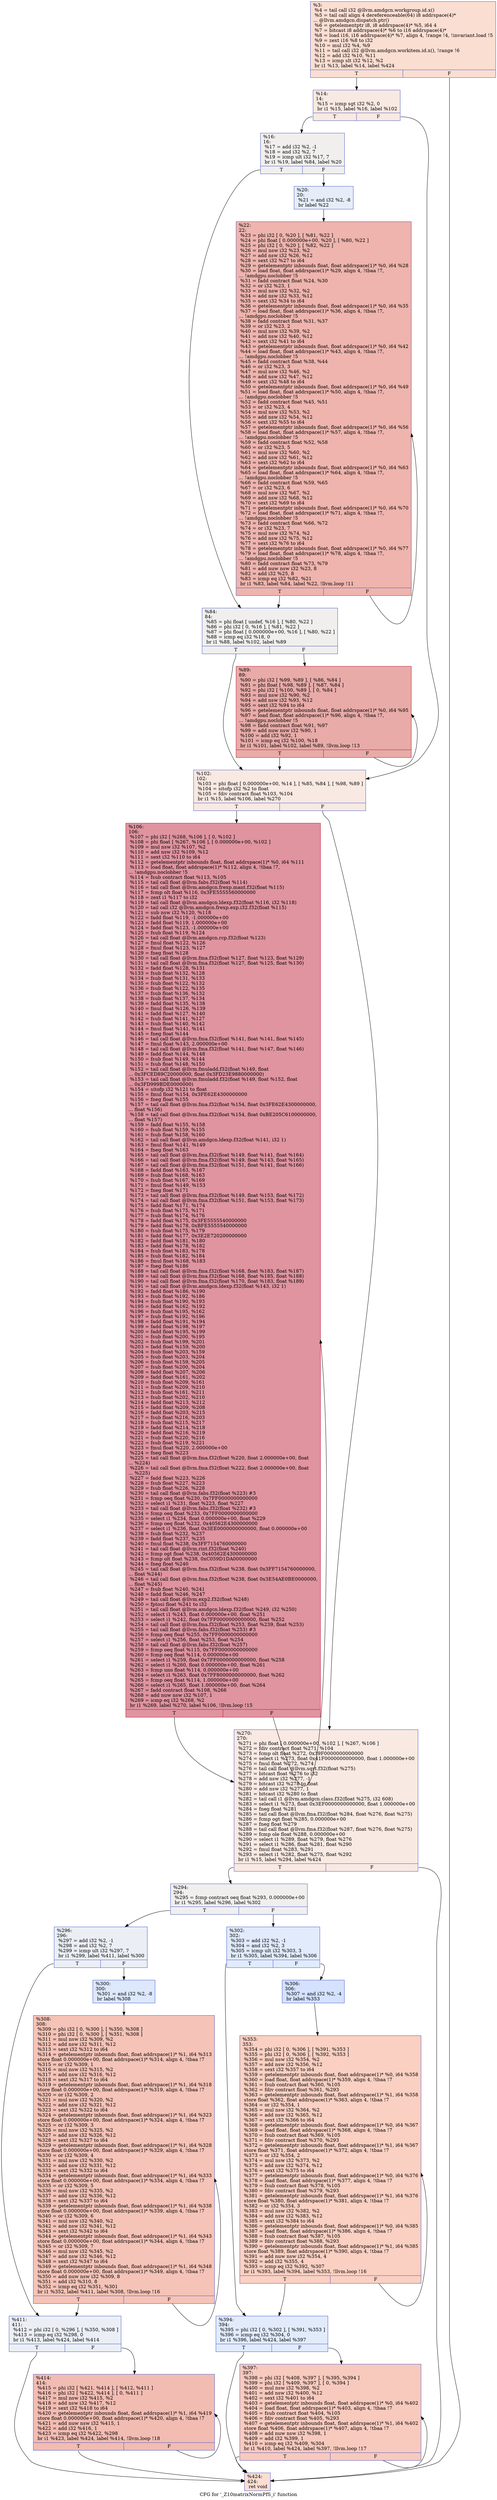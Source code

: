 digraph "CFG for '_Z10matrixNormPfS_i' function" {
	label="CFG for '_Z10matrixNormPfS_i' function";

	Node0x58b8400 [shape=record,color="#3d50c3ff", style=filled, fillcolor="#f7b59970",label="{%3:\l  %4 = tail call i32 @llvm.amdgcn.workgroup.id.x()\l  %5 = tail call align 4 dereferenceable(64) i8 addrspace(4)*\l... @llvm.amdgcn.dispatch.ptr()\l  %6 = getelementptr i8, i8 addrspace(4)* %5, i64 4\l  %7 = bitcast i8 addrspace(4)* %6 to i16 addrspace(4)*\l  %8 = load i16, i16 addrspace(4)* %7, align 4, !range !4, !invariant.load !5\l  %9 = zext i16 %8 to i32\l  %10 = mul i32 %4, %9\l  %11 = tail call i32 @llvm.amdgcn.workitem.id.x(), !range !6\l  %12 = add i32 %10, %11\l  %13 = icmp slt i32 %12, %2\l  br i1 %13, label %14, label %424\l|{<s0>T|<s1>F}}"];
	Node0x58b8400:s0 -> Node0x58ba300;
	Node0x58b8400:s1 -> Node0x58ba390;
	Node0x58ba300 [shape=record,color="#3d50c3ff", style=filled, fillcolor="#efcebd70",label="{%14:\l14:                                               \l  %15 = icmp sgt i32 %2, 0\l  br i1 %15, label %16, label %102\l|{<s0>T|<s1>F}}"];
	Node0x58ba300:s0 -> Node0x58ba560;
	Node0x58ba300:s1 -> Node0x58ba5b0;
	Node0x58ba560 [shape=record,color="#3d50c3ff", style=filled, fillcolor="#e0dbd870",label="{%16:\l16:                                               \l  %17 = add i32 %2, -1\l  %18 = and i32 %2, 7\l  %19 = icmp ult i32 %17, 7\l  br i1 %19, label %84, label %20\l|{<s0>T|<s1>F}}"];
	Node0x58ba560:s0 -> Node0x58ba9b0;
	Node0x58ba560:s1 -> Node0x58baa00;
	Node0x58baa00 [shape=record,color="#3d50c3ff", style=filled, fillcolor="#c7d7f070",label="{%20:\l20:                                               \l  %21 = and i32 %2, -8\l  br label %22\l}"];
	Node0x58baa00 -> Node0x58babd0;
	Node0x58babd0 [shape=record,color="#3d50c3ff", style=filled, fillcolor="#d8564670",label="{%22:\l22:                                               \l  %23 = phi i32 [ 0, %20 ], [ %81, %22 ]\l  %24 = phi float [ 0.000000e+00, %20 ], [ %80, %22 ]\l  %25 = phi i32 [ 0, %20 ], [ %82, %22 ]\l  %26 = mul nsw i32 %23, %2\l  %27 = add nsw i32 %26, %12\l  %28 = sext i32 %27 to i64\l  %29 = getelementptr inbounds float, float addrspace(1)* %0, i64 %28\l  %30 = load float, float addrspace(1)* %29, align 4, !tbaa !7,\l... !amdgpu.noclobber !5\l  %31 = fadd contract float %24, %30\l  %32 = or i32 %23, 1\l  %33 = mul nsw i32 %32, %2\l  %34 = add nsw i32 %33, %12\l  %35 = sext i32 %34 to i64\l  %36 = getelementptr inbounds float, float addrspace(1)* %0, i64 %35\l  %37 = load float, float addrspace(1)* %36, align 4, !tbaa !7,\l... !amdgpu.noclobber !5\l  %38 = fadd contract float %31, %37\l  %39 = or i32 %23, 2\l  %40 = mul nsw i32 %39, %2\l  %41 = add nsw i32 %40, %12\l  %42 = sext i32 %41 to i64\l  %43 = getelementptr inbounds float, float addrspace(1)* %0, i64 %42\l  %44 = load float, float addrspace(1)* %43, align 4, !tbaa !7,\l... !amdgpu.noclobber !5\l  %45 = fadd contract float %38, %44\l  %46 = or i32 %23, 3\l  %47 = mul nsw i32 %46, %2\l  %48 = add nsw i32 %47, %12\l  %49 = sext i32 %48 to i64\l  %50 = getelementptr inbounds float, float addrspace(1)* %0, i64 %49\l  %51 = load float, float addrspace(1)* %50, align 4, !tbaa !7,\l... !amdgpu.noclobber !5\l  %52 = fadd contract float %45, %51\l  %53 = or i32 %23, 4\l  %54 = mul nsw i32 %53, %2\l  %55 = add nsw i32 %54, %12\l  %56 = sext i32 %55 to i64\l  %57 = getelementptr inbounds float, float addrspace(1)* %0, i64 %56\l  %58 = load float, float addrspace(1)* %57, align 4, !tbaa !7,\l... !amdgpu.noclobber !5\l  %59 = fadd contract float %52, %58\l  %60 = or i32 %23, 5\l  %61 = mul nsw i32 %60, %2\l  %62 = add nsw i32 %61, %12\l  %63 = sext i32 %62 to i64\l  %64 = getelementptr inbounds float, float addrspace(1)* %0, i64 %63\l  %65 = load float, float addrspace(1)* %64, align 4, !tbaa !7,\l... !amdgpu.noclobber !5\l  %66 = fadd contract float %59, %65\l  %67 = or i32 %23, 6\l  %68 = mul nsw i32 %67, %2\l  %69 = add nsw i32 %68, %12\l  %70 = sext i32 %69 to i64\l  %71 = getelementptr inbounds float, float addrspace(1)* %0, i64 %70\l  %72 = load float, float addrspace(1)* %71, align 4, !tbaa !7,\l... !amdgpu.noclobber !5\l  %73 = fadd contract float %66, %72\l  %74 = or i32 %23, 7\l  %75 = mul nsw i32 %74, %2\l  %76 = add nsw i32 %75, %12\l  %77 = sext i32 %76 to i64\l  %78 = getelementptr inbounds float, float addrspace(1)* %0, i64 %77\l  %79 = load float, float addrspace(1)* %78, align 4, !tbaa !7,\l... !amdgpu.noclobber !5\l  %80 = fadd contract float %73, %79\l  %81 = add nuw nsw i32 %23, 8\l  %82 = add i32 %25, 8\l  %83 = icmp eq i32 %82, %21\l  br i1 %83, label %84, label %22, !llvm.loop !11\l|{<s0>T|<s1>F}}"];
	Node0x58babd0:s0 -> Node0x58ba9b0;
	Node0x58babd0:s1 -> Node0x58babd0;
	Node0x58ba9b0 [shape=record,color="#3d50c3ff", style=filled, fillcolor="#e0dbd870",label="{%84:\l84:                                               \l  %85 = phi float [ undef, %16 ], [ %80, %22 ]\l  %86 = phi i32 [ 0, %16 ], [ %81, %22 ]\l  %87 = phi float [ 0.000000e+00, %16 ], [ %80, %22 ]\l  %88 = icmp eq i32 %18, 0\l  br i1 %88, label %102, label %89\l|{<s0>T|<s1>F}}"];
	Node0x58ba9b0:s0 -> Node0x58ba5b0;
	Node0x58ba9b0:s1 -> Node0x58bf510;
	Node0x58bf510 [shape=record,color="#b70d28ff", style=filled, fillcolor="#cc403a70",label="{%89:\l89:                                               \l  %90 = phi i32 [ %99, %89 ], [ %86, %84 ]\l  %91 = phi float [ %98, %89 ], [ %87, %84 ]\l  %92 = phi i32 [ %100, %89 ], [ 0, %84 ]\l  %93 = mul nsw i32 %90, %2\l  %94 = add nsw i32 %93, %12\l  %95 = sext i32 %94 to i64\l  %96 = getelementptr inbounds float, float addrspace(1)* %0, i64 %95\l  %97 = load float, float addrspace(1)* %96, align 4, !tbaa !7,\l... !amdgpu.noclobber !5\l  %98 = fadd contract float %91, %97\l  %99 = add nuw nsw i32 %90, 1\l  %100 = add i32 %92, 1\l  %101 = icmp eq i32 %100, %18\l  br i1 %101, label %102, label %89, !llvm.loop !13\l|{<s0>T|<s1>F}}"];
	Node0x58bf510:s0 -> Node0x58ba5b0;
	Node0x58bf510:s1 -> Node0x58bf510;
	Node0x58ba5b0 [shape=record,color="#3d50c3ff", style=filled, fillcolor="#efcebd70",label="{%102:\l102:                                              \l  %103 = phi float [ 0.000000e+00, %14 ], [ %85, %84 ], [ %98, %89 ]\l  %104 = sitofp i32 %2 to float\l  %105 = fdiv contract float %103, %104\l  br i1 %15, label %106, label %270\l|{<s0>T|<s1>F}}"];
	Node0x58ba5b0:s0 -> Node0x58c00f0;
	Node0x58ba5b0:s1 -> Node0x58c0140;
	Node0x58c00f0 [shape=record,color="#b70d28ff", style=filled, fillcolor="#b70d2870",label="{%106:\l106:                                              \l  %107 = phi i32 [ %268, %106 ], [ 0, %102 ]\l  %108 = phi float [ %267, %106 ], [ 0.000000e+00, %102 ]\l  %109 = mul nsw i32 %107, %2\l  %110 = add nsw i32 %109, %12\l  %111 = sext i32 %110 to i64\l  %112 = getelementptr inbounds float, float addrspace(1)* %0, i64 %111\l  %113 = load float, float addrspace(1)* %112, align 4, !tbaa !7,\l... !amdgpu.noclobber !5\l  %114 = fsub contract float %113, %105\l  %115 = tail call float @llvm.fabs.f32(float %114)\l  %116 = tail call float @llvm.amdgcn.frexp.mant.f32(float %115)\l  %117 = fcmp olt float %116, 0x3FE5555560000000\l  %118 = zext i1 %117 to i32\l  %119 = tail call float @llvm.amdgcn.ldexp.f32(float %116, i32 %118)\l  %120 = tail call i32 @llvm.amdgcn.frexp.exp.i32.f32(float %115)\l  %121 = sub nsw i32 %120, %118\l  %122 = fadd float %119, -1.000000e+00\l  %123 = fadd float %119, 1.000000e+00\l  %124 = fadd float %123, -1.000000e+00\l  %125 = fsub float %119, %124\l  %126 = tail call float @llvm.amdgcn.rcp.f32(float %123)\l  %127 = fmul float %122, %126\l  %128 = fmul float %123, %127\l  %129 = fneg float %128\l  %130 = tail call float @llvm.fma.f32(float %127, float %123, float %129)\l  %131 = tail call float @llvm.fma.f32(float %127, float %125, float %130)\l  %132 = fadd float %128, %131\l  %133 = fsub float %132, %128\l  %134 = fsub float %131, %133\l  %135 = fsub float %122, %132\l  %136 = fsub float %122, %135\l  %137 = fsub float %136, %132\l  %138 = fsub float %137, %134\l  %139 = fadd float %135, %138\l  %140 = fmul float %126, %139\l  %141 = fadd float %127, %140\l  %142 = fsub float %141, %127\l  %143 = fsub float %140, %142\l  %144 = fmul float %141, %141\l  %145 = fneg float %144\l  %146 = tail call float @llvm.fma.f32(float %141, float %141, float %145)\l  %147 = fmul float %143, 2.000000e+00\l  %148 = tail call float @llvm.fma.f32(float %141, float %147, float %146)\l  %149 = fadd float %144, %148\l  %150 = fsub float %149, %144\l  %151 = fsub float %148, %150\l  %152 = tail call float @llvm.fmuladd.f32(float %149, float\l... 0x3FCED89C20000000, float 0x3FD23E9880000000)\l  %153 = tail call float @llvm.fmuladd.f32(float %149, float %152, float\l... 0x3FD999BDE0000000)\l  %154 = sitofp i32 %121 to float\l  %155 = fmul float %154, 0x3FE62E4300000000\l  %156 = fneg float %155\l  %157 = tail call float @llvm.fma.f32(float %154, float 0x3FE62E4300000000,\l... float %156)\l  %158 = tail call float @llvm.fma.f32(float %154, float 0xBE205C6100000000,\l... float %157)\l  %159 = fadd float %155, %158\l  %160 = fsub float %159, %155\l  %161 = fsub float %158, %160\l  %162 = tail call float @llvm.amdgcn.ldexp.f32(float %141, i32 1)\l  %163 = fmul float %141, %149\l  %164 = fneg float %163\l  %165 = tail call float @llvm.fma.f32(float %149, float %141, float %164)\l  %166 = tail call float @llvm.fma.f32(float %149, float %143, float %165)\l  %167 = tail call float @llvm.fma.f32(float %151, float %141, float %166)\l  %168 = fadd float %163, %167\l  %169 = fsub float %168, %163\l  %170 = fsub float %167, %169\l  %171 = fmul float %149, %153\l  %172 = fneg float %171\l  %173 = tail call float @llvm.fma.f32(float %149, float %153, float %172)\l  %174 = tail call float @llvm.fma.f32(float %151, float %153, float %173)\l  %175 = fadd float %171, %174\l  %176 = fsub float %175, %171\l  %177 = fsub float %174, %176\l  %178 = fadd float %175, 0x3FE5555540000000\l  %179 = fadd float %178, 0xBFE5555540000000\l  %180 = fsub float %175, %179\l  %181 = fadd float %177, 0x3E2E720200000000\l  %182 = fadd float %181, %180\l  %183 = fadd float %178, %182\l  %184 = fsub float %183, %178\l  %185 = fsub float %182, %184\l  %186 = fmul float %168, %183\l  %187 = fneg float %186\l  %188 = tail call float @llvm.fma.f32(float %168, float %183, float %187)\l  %189 = tail call float @llvm.fma.f32(float %168, float %185, float %188)\l  %190 = tail call float @llvm.fma.f32(float %170, float %183, float %189)\l  %191 = tail call float @llvm.amdgcn.ldexp.f32(float %143, i32 1)\l  %192 = fadd float %186, %190\l  %193 = fsub float %192, %186\l  %194 = fsub float %190, %193\l  %195 = fadd float %162, %192\l  %196 = fsub float %195, %162\l  %197 = fsub float %192, %196\l  %198 = fadd float %191, %194\l  %199 = fadd float %198, %197\l  %200 = fadd float %195, %199\l  %201 = fsub float %200, %195\l  %202 = fsub float %199, %201\l  %203 = fadd float %159, %200\l  %204 = fsub float %203, %159\l  %205 = fsub float %203, %204\l  %206 = fsub float %159, %205\l  %207 = fsub float %200, %204\l  %208 = fadd float %207, %206\l  %209 = fadd float %161, %202\l  %210 = fsub float %209, %161\l  %211 = fsub float %209, %210\l  %212 = fsub float %161, %211\l  %213 = fsub float %202, %210\l  %214 = fadd float %213, %212\l  %215 = fadd float %209, %208\l  %216 = fadd float %203, %215\l  %217 = fsub float %216, %203\l  %218 = fsub float %215, %217\l  %219 = fadd float %214, %218\l  %220 = fadd float %216, %219\l  %221 = fsub float %220, %216\l  %222 = fsub float %219, %221\l  %223 = fmul float %220, 2.000000e+00\l  %224 = fneg float %223\l  %225 = tail call float @llvm.fma.f32(float %220, float 2.000000e+00, float\l... %224)\l  %226 = tail call float @llvm.fma.f32(float %222, float 2.000000e+00, float\l... %225)\l  %227 = fadd float %223, %226\l  %228 = fsub float %227, %223\l  %229 = fsub float %226, %228\l  %230 = tail call float @llvm.fabs.f32(float %223) #3\l  %231 = fcmp oeq float %230, 0x7FF0000000000000\l  %232 = select i1 %231, float %223, float %227\l  %233 = tail call float @llvm.fabs.f32(float %232) #3\l  %234 = fcmp oeq float %233, 0x7FF0000000000000\l  %235 = select i1 %234, float 0.000000e+00, float %229\l  %236 = fcmp oeq float %232, 0x40562E4300000000\l  %237 = select i1 %236, float 0x3EE0000000000000, float 0.000000e+00\l  %238 = fsub float %232, %237\l  %239 = fadd float %237, %235\l  %240 = fmul float %238, 0x3FF7154760000000\l  %241 = tail call float @llvm.rint.f32(float %240)\l  %242 = fcmp ogt float %238, 0x40562E4300000000\l  %243 = fcmp olt float %238, 0xC059D1DA00000000\l  %244 = fneg float %240\l  %245 = tail call float @llvm.fma.f32(float %238, float 0x3FF7154760000000,\l... float %244)\l  %246 = tail call float @llvm.fma.f32(float %238, float 0x3E54AE0BE0000000,\l... float %245)\l  %247 = fsub float %240, %241\l  %248 = fadd float %246, %247\l  %249 = tail call float @llvm.exp2.f32(float %248)\l  %250 = fptosi float %241 to i32\l  %251 = tail call float @llvm.amdgcn.ldexp.f32(float %249, i32 %250)\l  %252 = select i1 %243, float 0.000000e+00, float %251\l  %253 = select i1 %242, float 0x7FF0000000000000, float %252\l  %254 = tail call float @llvm.fma.f32(float %253, float %239, float %253)\l  %255 = tail call float @llvm.fabs.f32(float %253) #3\l  %256 = fcmp oeq float %255, 0x7FF0000000000000\l  %257 = select i1 %256, float %253, float %254\l  %258 = tail call float @llvm.fabs.f32(float %257)\l  %259 = fcmp oeq float %115, 0x7FF0000000000000\l  %260 = fcmp oeq float %114, 0.000000e+00\l  %261 = select i1 %259, float 0x7FF0000000000000, float %258\l  %262 = select i1 %260, float 0.000000e+00, float %261\l  %263 = fcmp uno float %114, 0.000000e+00\l  %264 = select i1 %263, float 0x7FF8000000000000, float %262\l  %265 = fcmp oeq float %114, 1.000000e+00\l  %266 = select i1 %265, float 1.000000e+00, float %264\l  %267 = fadd contract float %108, %266\l  %268 = add nuw nsw i32 %107, 1\l  %269 = icmp eq i32 %268, %2\l  br i1 %269, label %270, label %106, !llvm.loop !15\l|{<s0>T|<s1>F}}"];
	Node0x58c00f0:s0 -> Node0x58c0140;
	Node0x58c00f0:s1 -> Node0x58c00f0;
	Node0x58c0140 [shape=record,color="#3d50c3ff", style=filled, fillcolor="#efcebd70",label="{%270:\l270:                                              \l  %271 = phi float [ 0.000000e+00, %102 ], [ %267, %106 ]\l  %272 = fdiv contract float %271, %104\l  %273 = fcmp olt float %272, 0x39F0000000000000\l  %274 = select i1 %273, float 0x41F0000000000000, float 1.000000e+00\l  %275 = fmul float %272, %274\l  %276 = tail call float @llvm.sqrt.f32(float %275)\l  %277 = bitcast float %276 to i32\l  %278 = add nsw i32 %277, -1\l  %279 = bitcast i32 %278 to float\l  %280 = add nsw i32 %277, 1\l  %281 = bitcast i32 %280 to float\l  %282 = tail call i1 @llvm.amdgcn.class.f32(float %275, i32 608)\l  %283 = select i1 %273, float 0x3EF0000000000000, float 1.000000e+00\l  %284 = fneg float %281\l  %285 = tail call float @llvm.fma.f32(float %284, float %276, float %275)\l  %286 = fcmp ogt float %285, 0.000000e+00\l  %287 = fneg float %279\l  %288 = tail call float @llvm.fma.f32(float %287, float %276, float %275)\l  %289 = fcmp ole float %288, 0.000000e+00\l  %290 = select i1 %289, float %279, float %276\l  %291 = select i1 %286, float %281, float %290\l  %292 = fmul float %283, %291\l  %293 = select i1 %282, float %275, float %292\l  br i1 %15, label %294, label %424\l|{<s0>T|<s1>F}}"];
	Node0x58c0140:s0 -> Node0x58ca160;
	Node0x58c0140:s1 -> Node0x58ba390;
	Node0x58ca160 [shape=record,color="#3d50c3ff", style=filled, fillcolor="#e0dbd870",label="{%294:\l294:                                              \l  %295 = fcmp contract oeq float %293, 0.000000e+00\l  br i1 %295, label %296, label %302\l|{<s0>T|<s1>F}}"];
	Node0x58ca160:s0 -> Node0x58ca330;
	Node0x58ca160:s1 -> Node0x58ca380;
	Node0x58ca330 [shape=record,color="#3d50c3ff", style=filled, fillcolor="#d1dae970",label="{%296:\l296:                                              \l  %297 = add i32 %2, -1\l  %298 = and i32 %2, 7\l  %299 = icmp ult i32 %297, 7\l  br i1 %299, label %411, label %300\l|{<s0>T|<s1>F}}"];
	Node0x58ca330:s0 -> Node0x58ca670;
	Node0x58ca330:s1 -> Node0x58ca6c0;
	Node0x58ca6c0 [shape=record,color="#3d50c3ff", style=filled, fillcolor="#b2ccfb70",label="{%300:\l300:                                              \l  %301 = and i32 %2, -8\l  br label %308\l}"];
	Node0x58ca6c0 -> Node0x58ca890;
	Node0x58ca380 [shape=record,color="#3d50c3ff", style=filled, fillcolor="#bbd1f870",label="{%302:\l302:                                              \l  %303 = add i32 %2, -1\l  %304 = and i32 %2, 3\l  %305 = icmp ult i32 %303, 3\l  br i1 %305, label %394, label %306\l|{<s0>T|<s1>F}}"];
	Node0x58ca380:s0 -> Node0x58cab00;
	Node0x58ca380:s1 -> Node0x58cab50;
	Node0x58cab50 [shape=record,color="#3d50c3ff", style=filled, fillcolor="#9ebeff70",label="{%306:\l306:                                              \l  %307 = and i32 %2, -4\l  br label %353\l}"];
	Node0x58cab50 -> Node0x58cad20;
	Node0x58ca890 [shape=record,color="#3d50c3ff", style=filled, fillcolor="#e8765c70",label="{%308:\l308:                                              \l  %309 = phi i32 [ 0, %300 ], [ %350, %308 ]\l  %310 = phi i32 [ 0, %300 ], [ %351, %308 ]\l  %311 = mul nsw i32 %309, %2\l  %312 = add nsw i32 %311, %12\l  %313 = sext i32 %312 to i64\l  %314 = getelementptr inbounds float, float addrspace(1)* %1, i64 %313\l  store float 0.000000e+00, float addrspace(1)* %314, align 4, !tbaa !7\l  %315 = or i32 %309, 1\l  %316 = mul nsw i32 %315, %2\l  %317 = add nsw i32 %316, %12\l  %318 = sext i32 %317 to i64\l  %319 = getelementptr inbounds float, float addrspace(1)* %1, i64 %318\l  store float 0.000000e+00, float addrspace(1)* %319, align 4, !tbaa !7\l  %320 = or i32 %309, 2\l  %321 = mul nsw i32 %320, %2\l  %322 = add nsw i32 %321, %12\l  %323 = sext i32 %322 to i64\l  %324 = getelementptr inbounds float, float addrspace(1)* %1, i64 %323\l  store float 0.000000e+00, float addrspace(1)* %324, align 4, !tbaa !7\l  %325 = or i32 %309, 3\l  %326 = mul nsw i32 %325, %2\l  %327 = add nsw i32 %326, %12\l  %328 = sext i32 %327 to i64\l  %329 = getelementptr inbounds float, float addrspace(1)* %1, i64 %328\l  store float 0.000000e+00, float addrspace(1)* %329, align 4, !tbaa !7\l  %330 = or i32 %309, 4\l  %331 = mul nsw i32 %330, %2\l  %332 = add nsw i32 %331, %12\l  %333 = sext i32 %332 to i64\l  %334 = getelementptr inbounds float, float addrspace(1)* %1, i64 %333\l  store float 0.000000e+00, float addrspace(1)* %334, align 4, !tbaa !7\l  %335 = or i32 %309, 5\l  %336 = mul nsw i32 %335, %2\l  %337 = add nsw i32 %336, %12\l  %338 = sext i32 %337 to i64\l  %339 = getelementptr inbounds float, float addrspace(1)* %1, i64 %338\l  store float 0.000000e+00, float addrspace(1)* %339, align 4, !tbaa !7\l  %340 = or i32 %309, 6\l  %341 = mul nsw i32 %340, %2\l  %342 = add nsw i32 %341, %12\l  %343 = sext i32 %342 to i64\l  %344 = getelementptr inbounds float, float addrspace(1)* %1, i64 %343\l  store float 0.000000e+00, float addrspace(1)* %344, align 4, !tbaa !7\l  %345 = or i32 %309, 7\l  %346 = mul nsw i32 %345, %2\l  %347 = add nsw i32 %346, %12\l  %348 = sext i32 %347 to i64\l  %349 = getelementptr inbounds float, float addrspace(1)* %1, i64 %348\l  store float 0.000000e+00, float addrspace(1)* %349, align 4, !tbaa !7\l  %350 = add nuw nsw i32 %309, 8\l  %351 = add i32 %310, 8\l  %352 = icmp eq i32 %351, %301\l  br i1 %352, label %411, label %308, !llvm.loop !16\l|{<s0>T|<s1>F}}"];
	Node0x58ca890:s0 -> Node0x58ca670;
	Node0x58ca890:s1 -> Node0x58ca890;
	Node0x58cad20 [shape=record,color="#3d50c3ff", style=filled, fillcolor="#f3947570",label="{%353:\l353:                                              \l  %354 = phi i32 [ 0, %306 ], [ %391, %353 ]\l  %355 = phi i32 [ 0, %306 ], [ %392, %353 ]\l  %356 = mul nsw i32 %354, %2\l  %357 = add nsw i32 %356, %12\l  %358 = sext i32 %357 to i64\l  %359 = getelementptr inbounds float, float addrspace(1)* %0, i64 %358\l  %360 = load float, float addrspace(1)* %359, align 4, !tbaa !7\l  %361 = fsub contract float %360, %105\l  %362 = fdiv contract float %361, %293\l  %363 = getelementptr inbounds float, float addrspace(1)* %1, i64 %358\l  store float %362, float addrspace(1)* %363, align 4, !tbaa !7\l  %364 = or i32 %354, 1\l  %365 = mul nsw i32 %364, %2\l  %366 = add nsw i32 %365, %12\l  %367 = sext i32 %366 to i64\l  %368 = getelementptr inbounds float, float addrspace(1)* %0, i64 %367\l  %369 = load float, float addrspace(1)* %368, align 4, !tbaa !7\l  %370 = fsub contract float %369, %105\l  %371 = fdiv contract float %370, %293\l  %372 = getelementptr inbounds float, float addrspace(1)* %1, i64 %367\l  store float %371, float addrspace(1)* %372, align 4, !tbaa !7\l  %373 = or i32 %354, 2\l  %374 = mul nsw i32 %373, %2\l  %375 = add nsw i32 %374, %12\l  %376 = sext i32 %375 to i64\l  %377 = getelementptr inbounds float, float addrspace(1)* %0, i64 %376\l  %378 = load float, float addrspace(1)* %377, align 4, !tbaa !7\l  %379 = fsub contract float %378, %105\l  %380 = fdiv contract float %379, %293\l  %381 = getelementptr inbounds float, float addrspace(1)* %1, i64 %376\l  store float %380, float addrspace(1)* %381, align 4, !tbaa !7\l  %382 = or i32 %354, 3\l  %383 = mul nsw i32 %382, %2\l  %384 = add nsw i32 %383, %12\l  %385 = sext i32 %384 to i64\l  %386 = getelementptr inbounds float, float addrspace(1)* %0, i64 %385\l  %387 = load float, float addrspace(1)* %386, align 4, !tbaa !7\l  %388 = fsub contract float %387, %105\l  %389 = fdiv contract float %388, %293\l  %390 = getelementptr inbounds float, float addrspace(1)* %1, i64 %385\l  store float %389, float addrspace(1)* %390, align 4, !tbaa !7\l  %391 = add nuw nsw i32 %354, 4\l  %392 = add i32 %355, 4\l  %393 = icmp eq i32 %392, %307\l  br i1 %393, label %394, label %353, !llvm.loop !16\l|{<s0>T|<s1>F}}"];
	Node0x58cad20:s0 -> Node0x58cab00;
	Node0x58cad20:s1 -> Node0x58cad20;
	Node0x58cab00 [shape=record,color="#3d50c3ff", style=filled, fillcolor="#bbd1f870",label="{%394:\l394:                                              \l  %395 = phi i32 [ 0, %302 ], [ %391, %353 ]\l  %396 = icmp eq i32 %304, 0\l  br i1 %396, label %424, label %397\l|{<s0>T|<s1>F}}"];
	Node0x58cab00:s0 -> Node0x58ba390;
	Node0x58cab00:s1 -> Node0x58cede0;
	Node0x58cede0 [shape=record,color="#3d50c3ff", style=filled, fillcolor="#ef886b70",label="{%397:\l397:                                              \l  %398 = phi i32 [ %408, %397 ], [ %395, %394 ]\l  %399 = phi i32 [ %409, %397 ], [ 0, %394 ]\l  %400 = mul nsw i32 %398, %2\l  %401 = add nsw i32 %400, %12\l  %402 = sext i32 %401 to i64\l  %403 = getelementptr inbounds float, float addrspace(1)* %0, i64 %402\l  %404 = load float, float addrspace(1)* %403, align 4, !tbaa !7\l  %405 = fsub contract float %404, %105\l  %406 = fdiv contract float %405, %293\l  %407 = getelementptr inbounds float, float addrspace(1)* %1, i64 %402\l  store float %406, float addrspace(1)* %407, align 4, !tbaa !7\l  %408 = add nuw nsw i32 %398, 1\l  %409 = add i32 %399, 1\l  %410 = icmp eq i32 %409, %304\l  br i1 %410, label %424, label %397, !llvm.loop !17\l|{<s0>T|<s1>F}}"];
	Node0x58cede0:s0 -> Node0x58ba390;
	Node0x58cede0:s1 -> Node0x58cede0;
	Node0x58ca670 [shape=record,color="#3d50c3ff", style=filled, fillcolor="#d1dae970",label="{%411:\l411:                                              \l  %412 = phi i32 [ 0, %296 ], [ %350, %308 ]\l  %413 = icmp eq i32 %298, 0\l  br i1 %413, label %424, label %414\l|{<s0>T|<s1>F}}"];
	Node0x58ca670:s0 -> Node0x58ba390;
	Node0x58ca670:s1 -> Node0x58cf950;
	Node0x58cf950 [shape=record,color="#3d50c3ff", style=filled, fillcolor="#e1675170",label="{%414:\l414:                                              \l  %415 = phi i32 [ %421, %414 ], [ %412, %411 ]\l  %416 = phi i32 [ %422, %414 ], [ 0, %411 ]\l  %417 = mul nsw i32 %415, %2\l  %418 = add nsw i32 %417, %12\l  %419 = sext i32 %418 to i64\l  %420 = getelementptr inbounds float, float addrspace(1)* %1, i64 %419\l  store float 0.000000e+00, float addrspace(1)* %420, align 4, !tbaa !7\l  %421 = add nuw nsw i32 %415, 1\l  %422 = add i32 %416, 1\l  %423 = icmp eq i32 %422, %298\l  br i1 %423, label %424, label %414, !llvm.loop !18\l|{<s0>T|<s1>F}}"];
	Node0x58cf950:s0 -> Node0x58ba390;
	Node0x58cf950:s1 -> Node0x58cf950;
	Node0x58ba390 [shape=record,color="#3d50c3ff", style=filled, fillcolor="#f7b59970",label="{%424:\l424:                                              \l  ret void\l}"];
}
